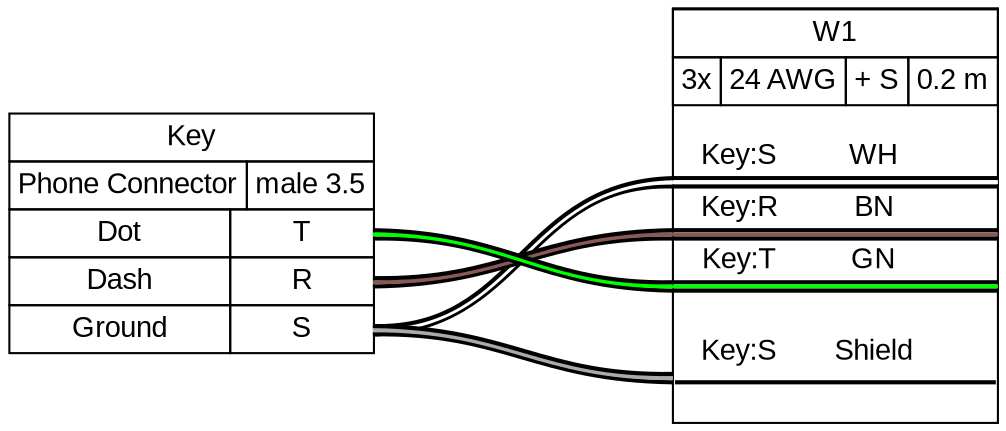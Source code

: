 graph {
// Graph generated by WireViz
// https://github.com/formatc1702/WireViz
	graph [bgcolor=white fontname=arial nodesep=0.33 rankdir=LR ranksep=2]
	node [fillcolor=white fontname=arial shape=record style=filled]
	edge [fontname=arial style=bold]
	Key [label=<<table border="0" cellspacing="0" cellpadding="0"><tr><td><table border="0" cellspacing="0" cellpadding="3" cellborder="1"><tr><td balign="left">Key</td></tr></table></td></tr><tr><td><table border="0" cellspacing="0" cellpadding="3" cellborder="1"><tr><td balign="left">Phone Connector</td><td balign="left">male 3.5</td></tr></table></td></tr><tr><td><table border="0" cellspacing="0" cellpadding="3" cellborder="1"><tr><td>Dot</td><td port="pTr">T</td></tr><tr><td>Dash</td><td port="pRr">R</td></tr><tr><td>Ground</td><td port="pSr">S</td></tr></table></td></tr></table>> fillcolor=white margin=0 shape=none style=filled]
	edge [color="#000000:#ffffff:#000000"]
	Key:pSr:e -- W1:w1:w
	edge [color="#000000:#895956:#000000"]
	Key:pRr:e -- W1:w2:w
	edge [color="#000000:#00ff00:#000000"]
	Key:pTr:e -- W1:w3:w
	edge [color="#000000:#aaaaaa:#000000"]
	Key:pSr:e -- W1:ws:w
	W1 [label=<<table border="0" cellspacing="0" cellpadding="0"><tr><td><table border="0" cellspacing="0" cellpadding="3" cellborder="1"><tr><td colspan="4">W1</td></tr><tr><td balign="left">3x</td><td balign="left">24 AWG</td><td balign="left">+ S</td><td balign="left">0.2 m</td></tr></table></td></tr><tr><td>&nbsp;</td></tr><tr><td><table border="0" cellspacing="0" cellborder="0"><tr><td>Key:S</td><td>WH</td><td><!-- 1_out --></td></tr><tr><td colspan="3" border="0" cellspacing="0" cellpadding="0" port="w1" height="6"><table cellspacing="0" cellborder="0" border = "0"><tr><td colspan="3" cellpadding="0" height="2" bgcolor="#000000" border="0"></td></tr><tr><td colspan="3" cellpadding="0" height="2" bgcolor="#ffffff" border="0"></td></tr><tr><td colspan="3" cellpadding="0" height="2" bgcolor="#000000" border="0"></td></tr></table></td></tr><tr><td>Key:R</td><td>BN</td><td><!-- 2_out --></td></tr><tr><td colspan="3" border="0" cellspacing="0" cellpadding="0" port="w2" height="6"><table cellspacing="0" cellborder="0" border = "0"><tr><td colspan="3" cellpadding="0" height="2" bgcolor="#000000" border="0"></td></tr><tr><td colspan="3" cellpadding="0" height="2" bgcolor="#895956" border="0"></td></tr><tr><td colspan="3" cellpadding="0" height="2" bgcolor="#000000" border="0"></td></tr></table></td></tr><tr><td>Key:T</td><td>GN</td><td><!-- 3_out --></td></tr><tr><td colspan="3" border="0" cellspacing="0" cellpadding="0" port="w3" height="6"><table cellspacing="0" cellborder="0" border = "0"><tr><td colspan="3" cellpadding="0" height="2" bgcolor="#000000" border="0"></td></tr><tr><td colspan="3" cellpadding="0" height="2" bgcolor="#00ff00" border="0"></td></tr><tr><td colspan="3" cellpadding="0" height="2" bgcolor="#000000" border="0"></td></tr></table></td></tr><tr><td>&nbsp;</td></tr><tr><td>Key:S</td><td>Shield</td><td><!-- s_out --></td></tr><tr><td colspan="3" cellpadding="0" height="6" border="2" sides="b" port="ws"></td></tr><tr><td>&nbsp;</td></tr></table></td></tr></table>> fillcolor=white margin=0 shape=box style=""]
}
